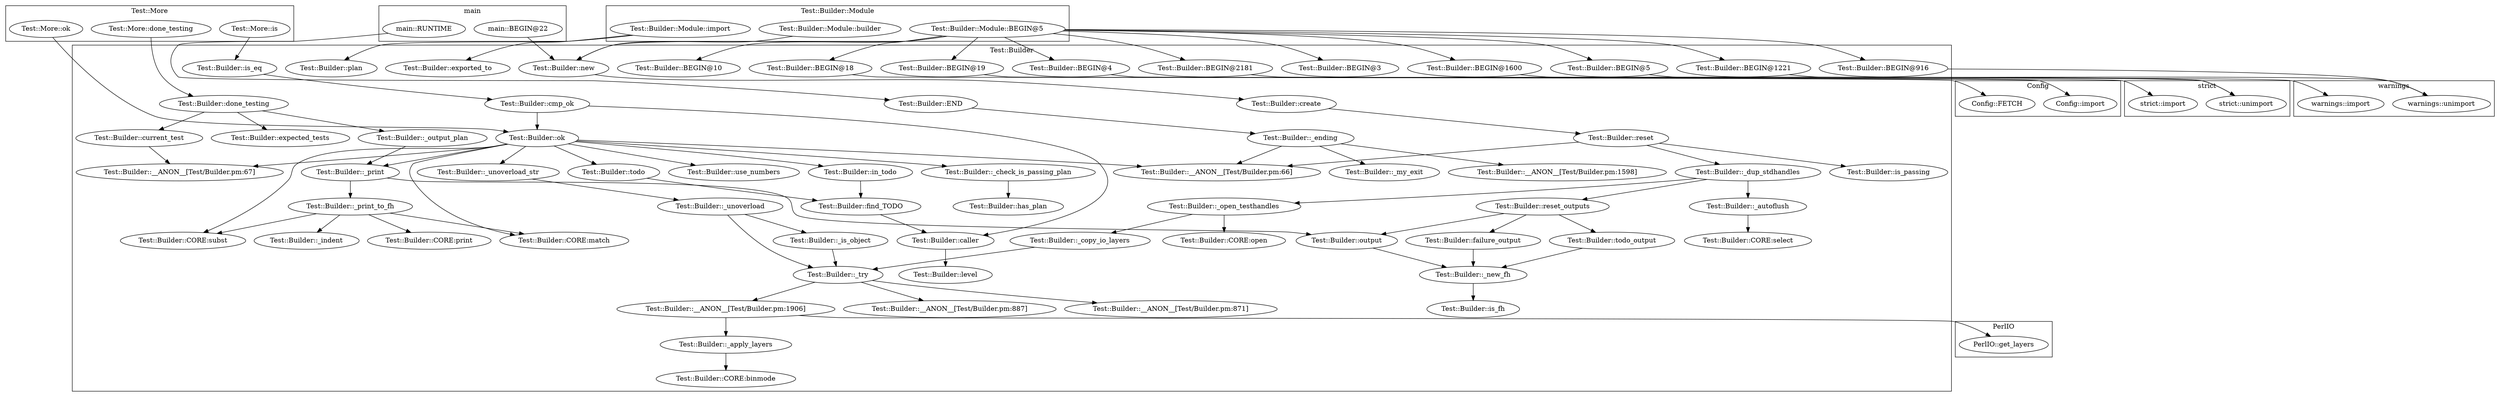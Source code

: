 digraph {
graph [overlap=false]
subgraph cluster_Config {
	label="Config";
	"Config::import";
	"Config::FETCH";
}
subgraph cluster_Test_More {
	label="Test::More";
	"Test::More::is";
	"Test::More::ok";
	"Test::More::done_testing";
}
subgraph cluster_PerlIO {
	label="PerlIO";
	"PerlIO::get_layers";
}
subgraph cluster_Test_Builder_Module {
	label="Test::Builder::Module";
	"Test::Builder::Module::builder";
	"Test::Builder::Module::BEGIN@5";
	"Test::Builder::Module::import";
}
subgraph cluster_warnings {
	label="warnings";
	"warnings::unimport";
	"warnings::import";
}
subgraph cluster_Test_Builder {
	label="Test::Builder";
	"Test::Builder::in_todo";
	"Test::Builder::use_numbers";
	"Test::Builder::done_testing";
	"Test::Builder::failure_output";
	"Test::Builder::CORE:match";
	"Test::Builder::is_passing";
	"Test::Builder::CORE:subst";
	"Test::Builder::todo_output";
	"Test::Builder::cmp_ok";
	"Test::Builder::_output_plan";
	"Test::Builder::__ANON__[Test/Builder.pm:887]";
	"Test::Builder::_check_is_passing_plan";
	"Test::Builder::todo";
	"Test::Builder::_dup_stdhandles";
	"Test::Builder::BEGIN@4";
	"Test::Builder::_indent";
	"Test::Builder::BEGIN@10";
	"Test::Builder::reset";
	"Test::Builder::_unoverload";
	"Test::Builder::BEGIN@19";
	"Test::Builder::BEGIN@2181";
	"Test::Builder::BEGIN@1600";
	"Test::Builder::CORE:print";
	"Test::Builder::find_TODO";
	"Test::Builder::_my_exit";
	"Test::Builder::BEGIN@18";
	"Test::Builder::ok";
	"Test::Builder::has_plan";
	"Test::Builder::CORE:binmode";
	"Test::Builder::CORE:open";
	"Test::Builder::_new_fh";
	"Test::Builder::_copy_io_layers";
	"Test::Builder::_apply_layers";
	"Test::Builder::BEGIN@1221";
	"Test::Builder::__ANON__[Test/Builder.pm:871]";
	"Test::Builder::__ANON__[Test/Builder.pm:66]";
	"Test::Builder::__ANON__[Test/Builder.pm:1906]";
	"Test::Builder::is_eq";
	"Test::Builder::reset_outputs";
	"Test::Builder::BEGIN@3";
	"Test::Builder::create";
	"Test::Builder::BEGIN@916";
	"Test::Builder::CORE:select";
	"Test::Builder::_print";
	"Test::Builder::__ANON__[Test/Builder.pm:67]";
	"Test::Builder::_ending";
	"Test::Builder::new";
	"Test::Builder::_autoflush";
	"Test::Builder::plan";
	"Test::Builder::expected_tests";
	"Test::Builder::_open_testhandles";
	"Test::Builder::caller";
	"Test::Builder::output";
	"Test::Builder::__ANON__[Test/Builder.pm:1598]";
	"Test::Builder::BEGIN@5";
	"Test::Builder::_try";
	"Test::Builder::level";
	"Test::Builder::is_fh";
	"Test::Builder::current_test";
	"Test::Builder::END";
	"Test::Builder::_print_to_fh";
	"Test::Builder::_is_object";
	"Test::Builder::exported_to";
	"Test::Builder::_unoverload_str";
}
subgraph cluster_strict {
	label="strict";
	"strict::import";
	"strict::unimport";
}
subgraph cluster_main {
	label="main";
	"main::BEGIN@22";
	"main::RUNTIME";
}
"Test::Builder::reset_outputs" -> "Test::Builder::todo_output";
"Test::Builder::__ANON__[Test/Builder.pm:1906]" -> "PerlIO::get_layers";
"Test::Builder::ok" -> "Test::Builder::_check_is_passing_plan";
"Test::Builder::reset" -> "Test::Builder::_dup_stdhandles";
"Test::Builder::Module::BEGIN@5" -> "Test::Builder::BEGIN@4";
"Test::Builder::_ending" -> "Test::Builder::_my_exit";
"Test::Builder::Module::BEGIN@5" -> "Test::Builder::BEGIN@18";
"Test::Builder::_apply_layers" -> "Test::Builder::CORE:binmode";
"Test::Builder::_open_testhandles" -> "Test::Builder::_copy_io_layers";
"Test::Builder::__ANON__[Test/Builder.pm:1906]" -> "Test::Builder::_apply_layers";
"Test::Builder::BEGIN@19" -> "Config::import";
"Test::Builder::_try" -> "Test::Builder::__ANON__[Test/Builder.pm:1906]";
"Test::More::is" -> "Test::Builder::is_eq";
"Test::Builder::_dup_stdhandles" -> "Test::Builder::reset_outputs";
"Test::Builder::new" -> "Test::Builder::create";
"Test::Builder::Module::BEGIN@5" -> "Test::Builder::BEGIN@916";
"Test::Builder::_print" -> "Test::Builder::output";
"Test::Builder::reset_outputs" -> "Test::Builder::output";
"Test::Builder::_ending" -> "Test::Builder::__ANON__[Test/Builder.pm:1598]";
"Test::Builder::caller" -> "Test::Builder::level";
"main::RUNTIME" -> "Test::Builder::END";
"Test::Builder::ok" -> "Test::Builder::in_todo";
"Test::Builder::done_testing" -> "Test::Builder::_output_plan";
"Test::Builder::_try" -> "Test::Builder::__ANON__[Test/Builder.pm:887]";
"Test::Builder::BEGIN@2181" -> "strict::unimport";
"Test::Builder::BEGIN@1600" -> "strict::unimport";
"Test::Builder::Module::BEGIN@5" -> "Test::Builder::BEGIN@10";
"Test::Builder::_unoverload_str" -> "Test::Builder::_unoverload";
"Test::Builder::Module::BEGIN@5" -> "Test::Builder::BEGIN@19";
"Test::Builder::Module::BEGIN@5" -> "Test::Builder::BEGIN@1600";
"Test::Builder::BEGIN@5" -> "warnings::import";
"Test::Builder::_open_testhandles" -> "Test::Builder::CORE:open";
"Test::Builder::_try" -> "Test::Builder::__ANON__[Test/Builder.pm:871]";
"Test::Builder::_output_plan" -> "Test::Builder::_print";
"Test::Builder::ok" -> "Test::Builder::_print";
"Test::Builder::END" -> "Test::Builder::_ending";
"main::BEGIN@22" -> "Test::Builder::new";
"Test::Builder::Module::builder" -> "Test::Builder::new";
"Test::Builder::Module::BEGIN@5" -> "Test::Builder::new";
"Test::Builder::Module::BEGIN@5" -> "Test::Builder::BEGIN@5";
"Test::Builder::BEGIN@18" -> "Config::FETCH";
"Test::Builder::BEGIN@4" -> "strict::import";
"Test::Builder::_unoverload" -> "Test::Builder::_is_object";
"Test::More::done_testing" -> "Test::Builder::done_testing";
"Test::Builder::_print_to_fh" -> "Test::Builder::CORE:match";
"Test::Builder::ok" -> "Test::Builder::CORE:match";
"Test::Builder::BEGIN@1221" -> "warnings::unimport";
"Test::Builder::BEGIN@916" -> "warnings::unimport";
"Test::Builder::_print_to_fh" -> "Test::Builder::_indent";
"Test::Builder::_print_to_fh" -> "Test::Builder::CORE:print";
"Test::Builder::in_todo" -> "Test::Builder::find_TODO";
"Test::Builder::todo" -> "Test::Builder::find_TODO";
"Test::Builder::_check_is_passing_plan" -> "Test::Builder::has_plan";
"Test::Builder::Module::BEGIN@5" -> "Test::Builder::BEGIN@1221";
"Test::Builder::Module::BEGIN@5" -> "Test::Builder::BEGIN@3";
"Test::Builder::_autoflush" -> "Test::Builder::CORE:select";
"Test::Builder::current_test" -> "Test::Builder::__ANON__[Test/Builder.pm:67]";
"Test::Builder::ok" -> "Test::Builder::__ANON__[Test/Builder.pm:67]";
"Test::Builder::Module::import" -> "Test::Builder::plan";
"Test::Builder::_dup_stdhandles" -> "Test::Builder::_open_testhandles";
"Test::Builder::cmp_ok" -> "Test::Builder::caller";
"Test::Builder::find_TODO" -> "Test::Builder::caller";
"Test::Builder::_unoverload" -> "Test::Builder::_try";
"Test::Builder::_is_object" -> "Test::Builder::_try";
"Test::Builder::_copy_io_layers" -> "Test::Builder::_try";
"Test::Builder::_new_fh" -> "Test::Builder::is_fh";
"Test::Builder::done_testing" -> "Test::Builder::current_test";
"Test::Builder::_print" -> "Test::Builder::_print_to_fh";
"Test::Builder::ok" -> "Test::Builder::use_numbers";
"Test::Builder::reset_outputs" -> "Test::Builder::failure_output";
"Test::Builder::reset" -> "Test::Builder::is_passing";
"Test::Builder::_print_to_fh" -> "Test::Builder::CORE:subst";
"Test::Builder::ok" -> "Test::Builder::CORE:subst";
"Test::Builder::is_eq" -> "Test::Builder::cmp_ok";
"Test::Builder::ok" -> "Test::Builder::todo";
"Test::Builder::create" -> "Test::Builder::reset";
"Test::Builder::Module::BEGIN@5" -> "Test::Builder::BEGIN@2181";
"Test::Builder::cmp_ok" -> "Test::Builder::ok";
"Test::More::ok" -> "Test::Builder::ok";
"Test::Builder::failure_output" -> "Test::Builder::_new_fh";
"Test::Builder::todo_output" -> "Test::Builder::_new_fh";
"Test::Builder::output" -> "Test::Builder::_new_fh";
"Test::Builder::reset" -> "Test::Builder::__ANON__[Test/Builder.pm:66]";
"Test::Builder::_ending" -> "Test::Builder::__ANON__[Test/Builder.pm:66]";
"Test::Builder::ok" -> "Test::Builder::__ANON__[Test/Builder.pm:66]";
"Test::Builder::_dup_stdhandles" -> "Test::Builder::_autoflush";
"Test::Builder::done_testing" -> "Test::Builder::expected_tests";
"Test::Builder::Module::import" -> "Test::Builder::exported_to";
"Test::Builder::ok" -> "Test::Builder::_unoverload_str";
}
